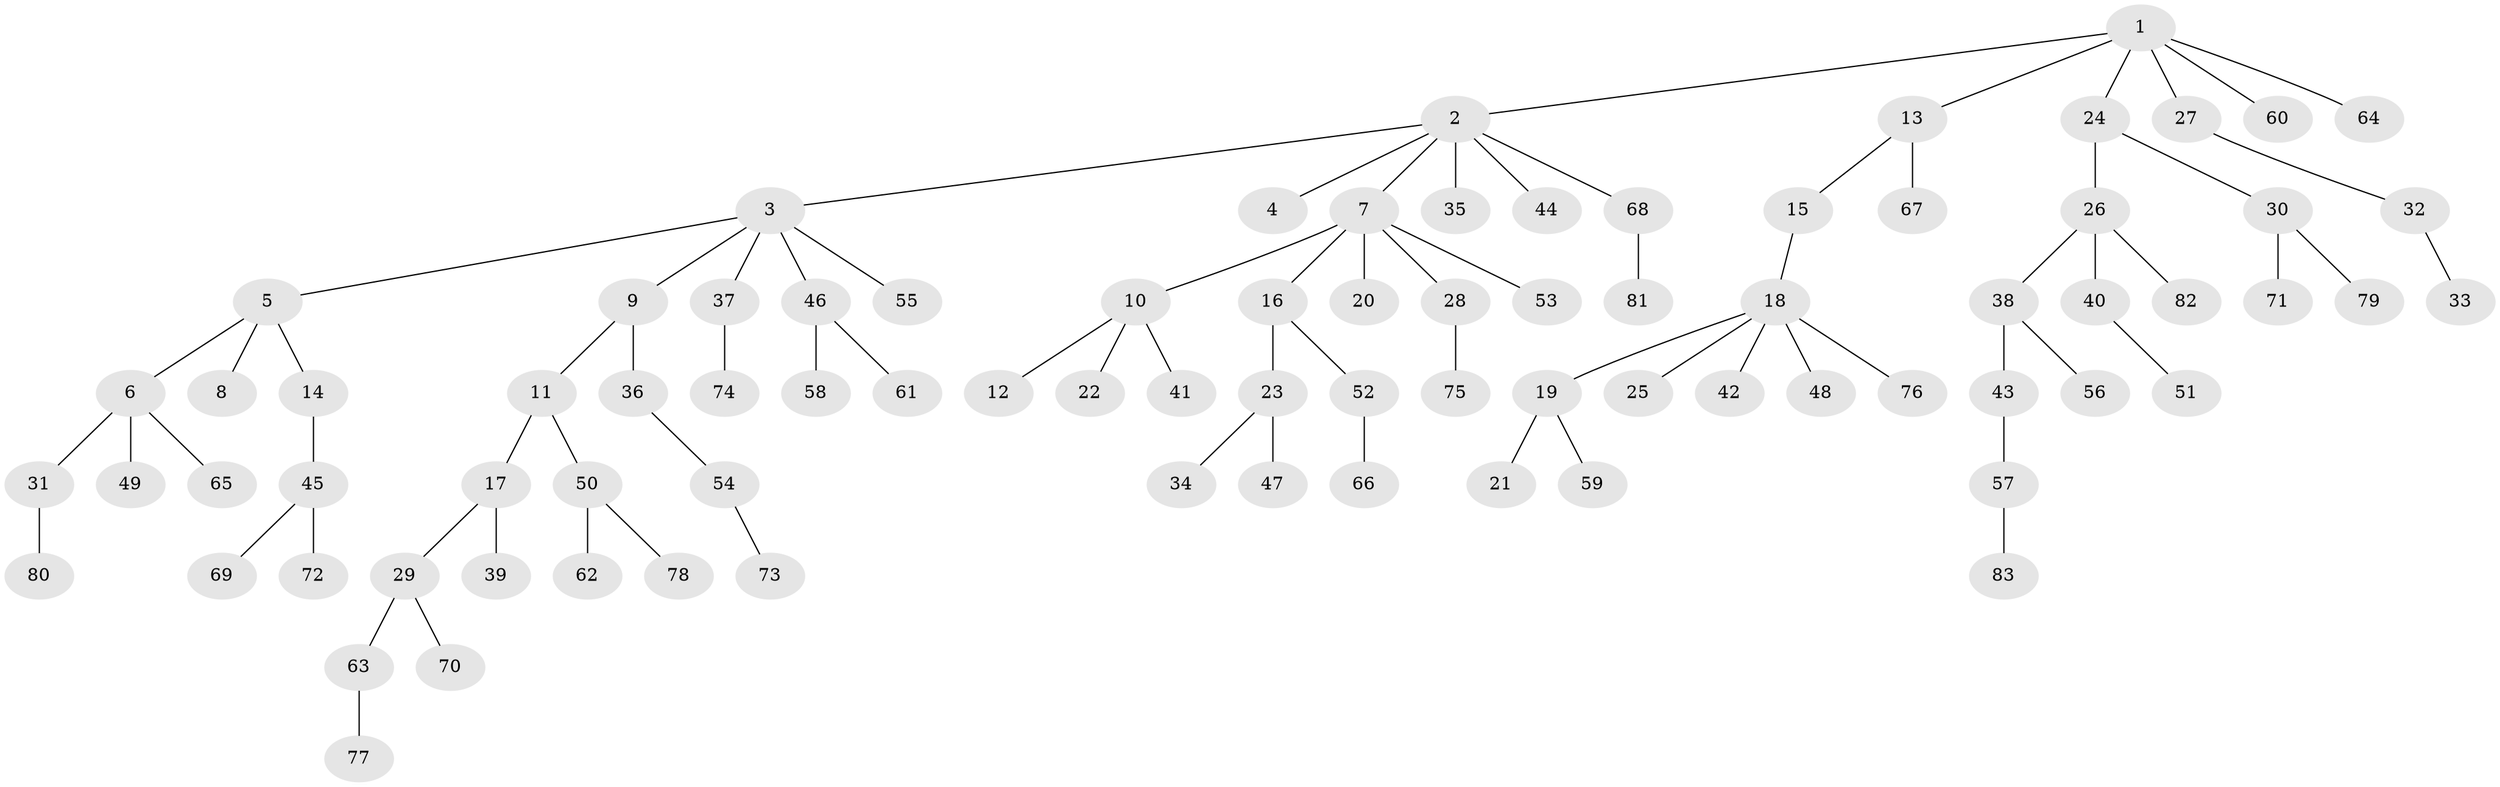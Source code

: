 // coarse degree distribution, {1: 0.8484848484848485, 2: 0.12121212121212122, 28: 0.030303030303030304}
// Generated by graph-tools (version 1.1) at 2025/57/03/04/25 21:57:04]
// undirected, 83 vertices, 82 edges
graph export_dot {
graph [start="1"]
  node [color=gray90,style=filled];
  1;
  2;
  3;
  4;
  5;
  6;
  7;
  8;
  9;
  10;
  11;
  12;
  13;
  14;
  15;
  16;
  17;
  18;
  19;
  20;
  21;
  22;
  23;
  24;
  25;
  26;
  27;
  28;
  29;
  30;
  31;
  32;
  33;
  34;
  35;
  36;
  37;
  38;
  39;
  40;
  41;
  42;
  43;
  44;
  45;
  46;
  47;
  48;
  49;
  50;
  51;
  52;
  53;
  54;
  55;
  56;
  57;
  58;
  59;
  60;
  61;
  62;
  63;
  64;
  65;
  66;
  67;
  68;
  69;
  70;
  71;
  72;
  73;
  74;
  75;
  76;
  77;
  78;
  79;
  80;
  81;
  82;
  83;
  1 -- 2;
  1 -- 13;
  1 -- 24;
  1 -- 27;
  1 -- 60;
  1 -- 64;
  2 -- 3;
  2 -- 4;
  2 -- 7;
  2 -- 35;
  2 -- 44;
  2 -- 68;
  3 -- 5;
  3 -- 9;
  3 -- 37;
  3 -- 46;
  3 -- 55;
  5 -- 6;
  5 -- 8;
  5 -- 14;
  6 -- 31;
  6 -- 49;
  6 -- 65;
  7 -- 10;
  7 -- 16;
  7 -- 20;
  7 -- 28;
  7 -- 53;
  9 -- 11;
  9 -- 36;
  10 -- 12;
  10 -- 22;
  10 -- 41;
  11 -- 17;
  11 -- 50;
  13 -- 15;
  13 -- 67;
  14 -- 45;
  15 -- 18;
  16 -- 23;
  16 -- 52;
  17 -- 29;
  17 -- 39;
  18 -- 19;
  18 -- 25;
  18 -- 42;
  18 -- 48;
  18 -- 76;
  19 -- 21;
  19 -- 59;
  23 -- 34;
  23 -- 47;
  24 -- 26;
  24 -- 30;
  26 -- 38;
  26 -- 40;
  26 -- 82;
  27 -- 32;
  28 -- 75;
  29 -- 63;
  29 -- 70;
  30 -- 71;
  30 -- 79;
  31 -- 80;
  32 -- 33;
  36 -- 54;
  37 -- 74;
  38 -- 43;
  38 -- 56;
  40 -- 51;
  43 -- 57;
  45 -- 69;
  45 -- 72;
  46 -- 58;
  46 -- 61;
  50 -- 62;
  50 -- 78;
  52 -- 66;
  54 -- 73;
  57 -- 83;
  63 -- 77;
  68 -- 81;
}
